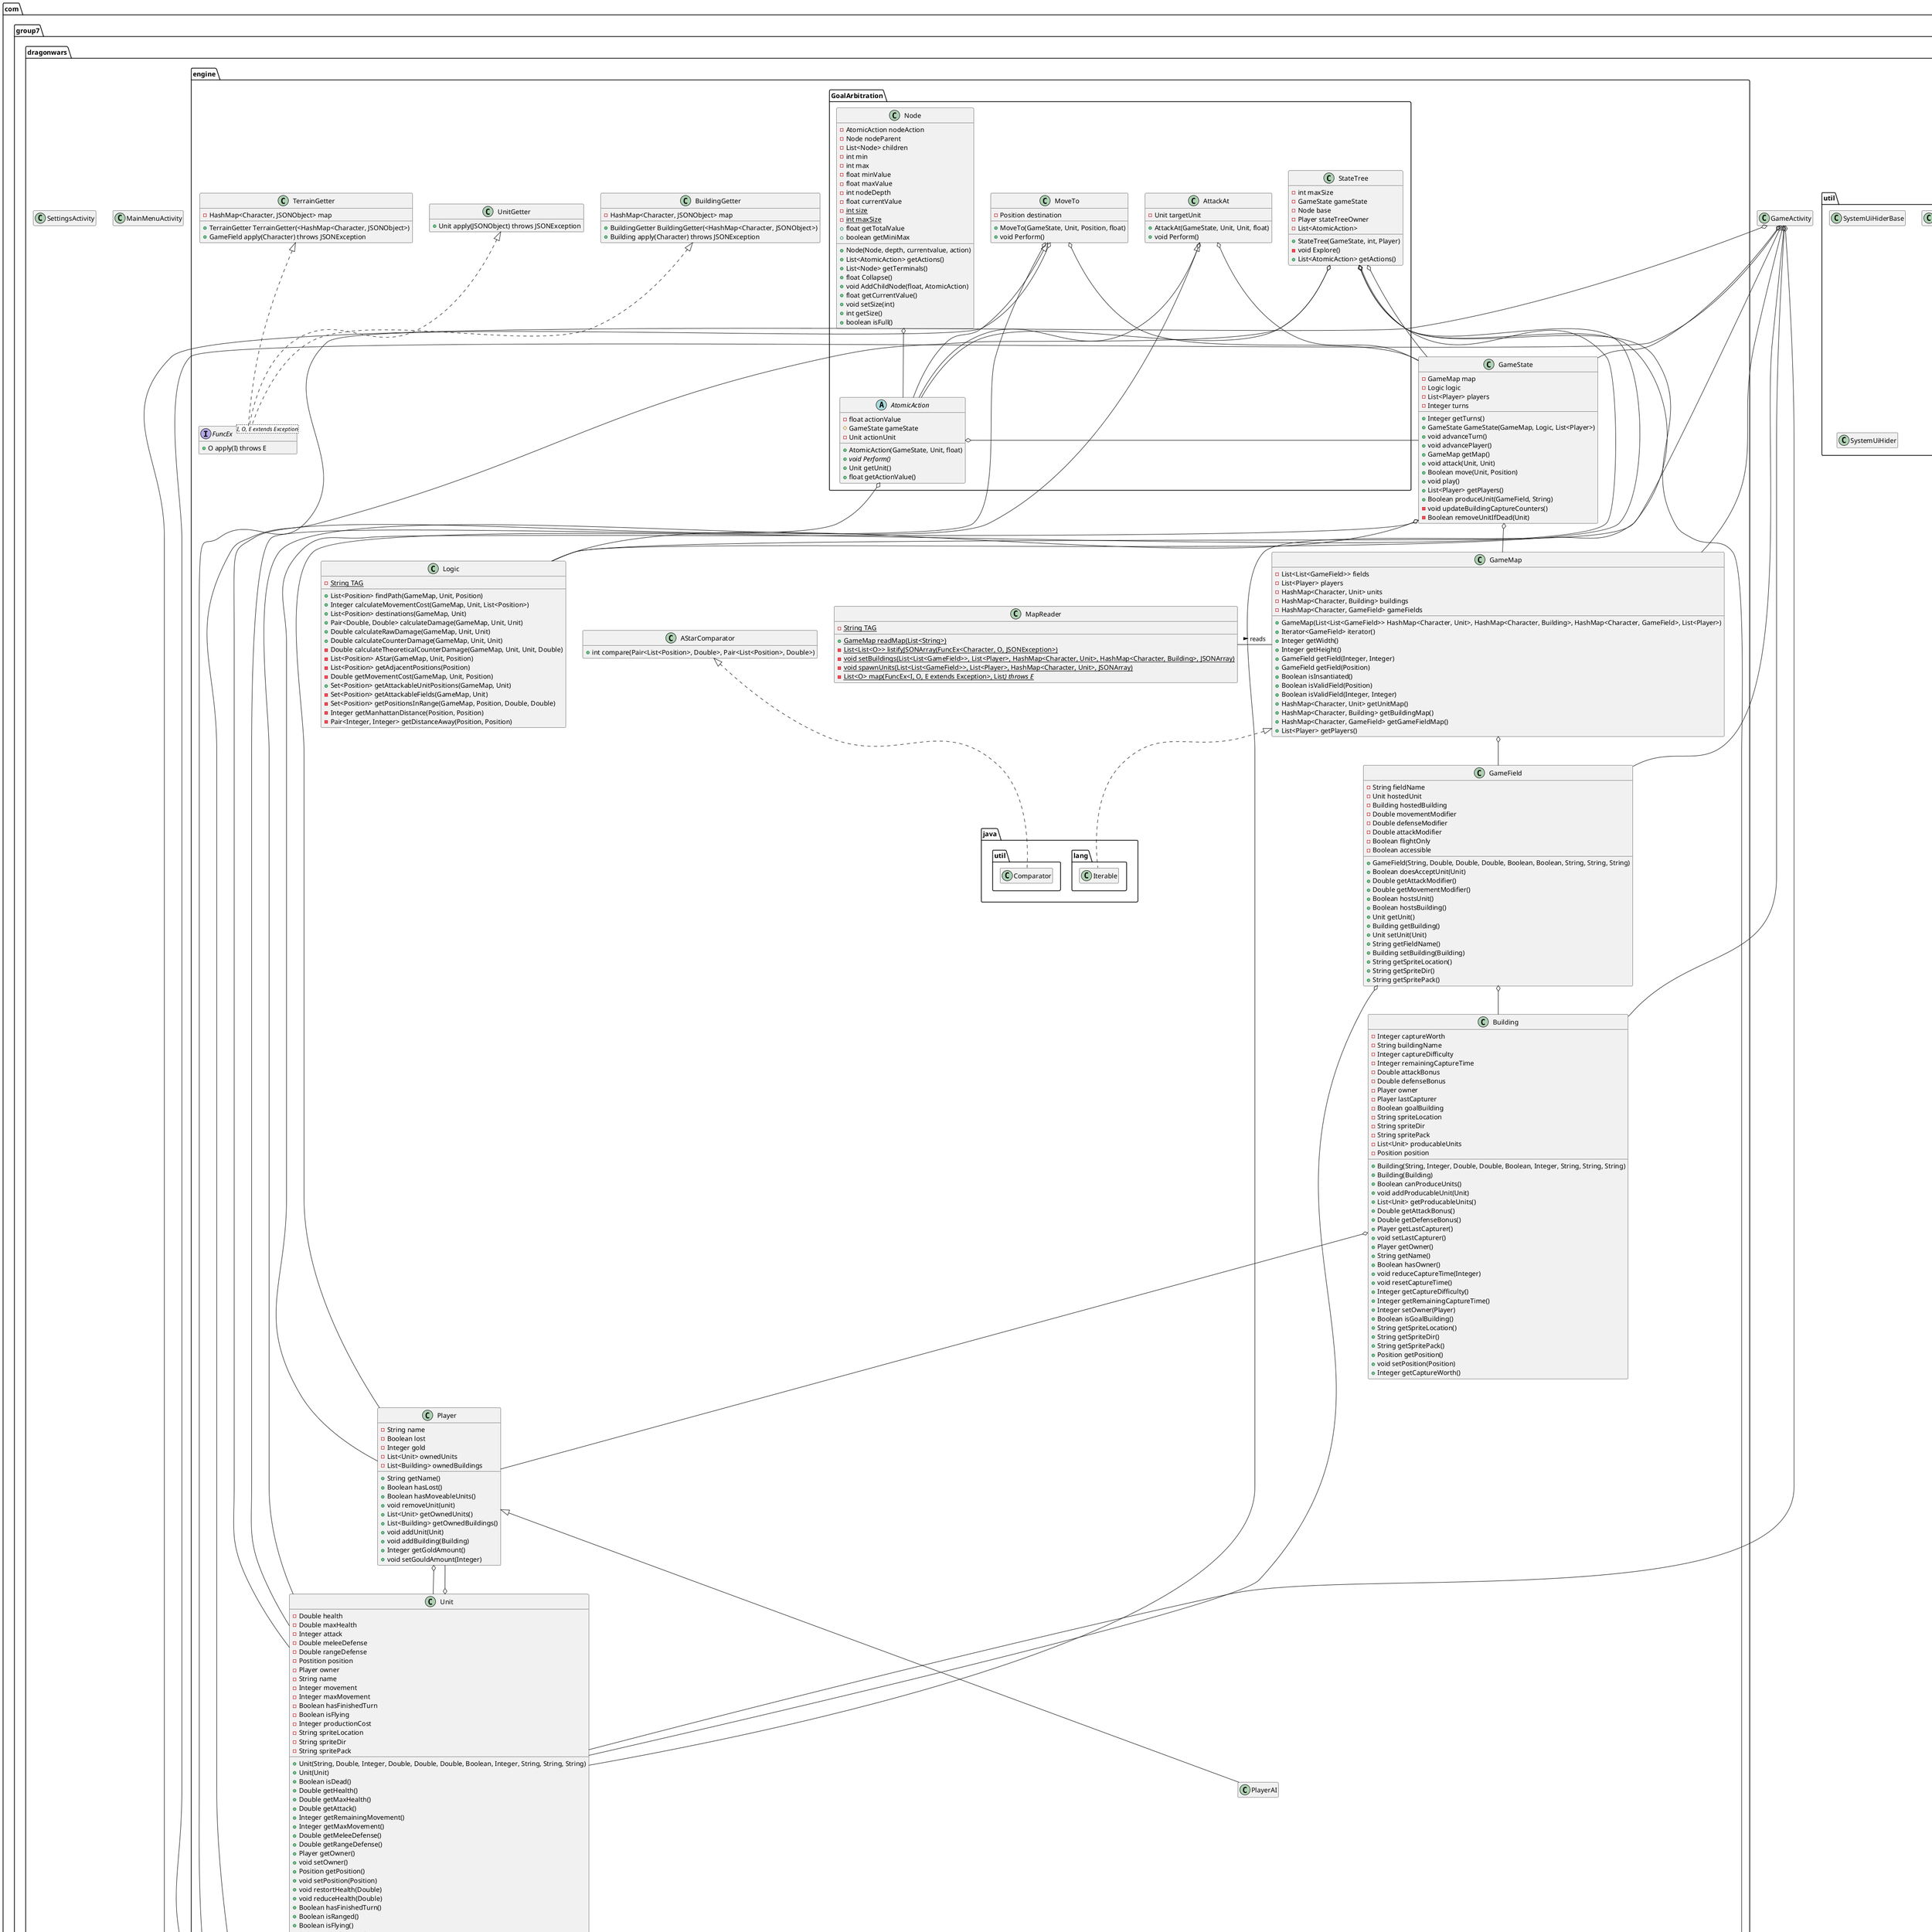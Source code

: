 @startuml

package com.group7.dragonwars {
      GameActivity o-- com.group7.dragonwars.engine.Logic
      GameActivity o-- com.group7.dragonwars.engine.GameMap
      GameActivity o-- com.group7.dragonwars.engine.GameState
      GameActivity o-- com.group7.dragonwars.engine.Position
      GameActivity o-- com.group7.dragonwars.engine.GameField
      GameActivity o-- com.group7.dragonwars.engine.Building
      GameActivity o-- com.group7.dragonwars.engine.Unit
      GameActivity o-- com.group7.dragonwars.engine.Pair
      class MainMenuActivity
      class SettingsActivity
}

package com.group7.dragonwars.util {
      class SystemUiHiderBase
      class SystemUiHiderHoneycomb
      class SystemUiHider
}

package com.group7.dragonwars.engine.GoalArbitration {
      AtomicAction o-- com.group7.dragonwars.engine.GameState
      AtomicAction o-- com.group7.dragonwars.engine.Unit
      AttackAt o-- com.group7.dragonwars.engine.GameState
      AttackAt o-- com.group7.dragonwars.engine.Unit
      AttackAt <|-- AtomicAction
      MoveTo o-- com.group7.dragonwars.engine.GameState
      MoveTo o-- com.group7.dragonwars.engine.Position
      MoveTo o-- com.group7.dragonwars.engine.Unit
      MoveTo <|-- AtomicAction      
      Node o-- AtomicAction
      StateTree o-- com.group7.dragonwars.engine.GameState
      StateTree o-- com.group7.dragonwars.engine.Logic
      StateTree o-- com.group7.dragonwars.engine.Pair
      StateTree o-- com.group7.dragonwars.engine.Player
      StateTree o-- com.group7.dragonwars.engine.Position
      StateTree o-- com.group7.dragonwars.engine.Unit
      StateTree o-- AtomicAction

      abstract class AtomicAction {
            -float actionValue
            #GameState gameState
            -Unit actionUnit
            +AtomicAction(GameState, Unit, float)
            +void Perform() {abstract}
            +Unit getUnit()
            +float getActionValue()
      }

      class AttackAt {
            -Unit targetUnit
            +AttackAt(GameState, Unit, Unit, float)
            +void Perform()
      }

      class MoveTo {
            -Position destination
            +MoveTo(GameState, Unit, Position, float)
            +void Perform()
      }

      class Node {
            -AtomicAction nodeAction
            -Node nodeParent
            -List<Node> children
            -int min
            -int max
            -float minValue
            -float maxValue
            -int nodeDepth
            -float currentValue
            -int size {static}
            -int maxSize {static}
            +Node(Node, depth, currentvalue, action)
            +List<AtomicAction> getActions()
            +List<Node> getTerminals()
            +float Collapse()
            +void AddChildNode(float, AtomicAction)
            +float getTotalValue
            +float getCurrentValue()
            +boolean getMiniMax
            +void setSize(int)
            +int getSize()
            +boolean isFull()
      }

      class StateTree {
            -int maxSize
            -GameState gameState
            -Node base
            -Player stateTreeOwner
            -List<AtomicAction>
            +StateTree(GameState, int, Player)
            -void Explore()
            +List<AtomicAction> getActions()
      }

      
}

package com.group7.dragonwars.engine {
      GameState o-- GameMap
      GameState o-- Logic
      GameState o-- Player
      Building o-- Player
      MapReader - GameMap : reads >
      GameMap o-- GameField
      GameMap <|.. java.lang.Iterable
      GameField o-- Building
      GameField o-- Unit
      Position o-- Pair
      Unit o-- Position
      Unit o-- Player
      Player o-- Unit
      Player <|-- PlayerAI
      Unit <|-- RangedUnit
      BuildingGetter <|.. FuncEx
      UnitGetter <|.. FuncEx
      TerrainGetter <|.. FuncEx
      AStarComparator <|.. java.util.Comparator

      class GameState {
            -GameMap map
            -Logic logic
            -List<Player> players
            -Integer turns
            +Integer getTurns()
            +GameState GameState(GameMap, Logic, List<Player>)
            +void advanceTurn()
            +void advancePlayer()
            +GameMap getMap()
            +void attack(Unit, Unit)
            +Boolean move(Unit, Position)
            +void play()
            +List<Player> getPlayers()
            +Boolean produceUnit(GameField, String)
            -void updateBuildingCaptureCounters()
            -Boolean removeUnitIfDead(Unit)
      }

      class GameMap {
            -List<List<GameField>> fields
            -List<Player> players
            -HashMap<Character, Unit> units
            -HashMap<Character, Building> buildings
            -HashMap<Character, GameField> gameFields
            +GameMap(List<List<GameField>> HashMap<Character, Unit>, HashMap<Character, Building>, HashMap<Character, GameField>, List<Player>)
            +Iterator<GameField> iterator()
            +Integer getWidth()
            +Integer getHeight()
            +GameField getField(Integer, Integer)
            +GameField getField(Position)
            +Boolean isInsantiated()
            +Boolean isValidField(Position)
            +Boolean isValidField(Integer, Integer)
            +HashMap<Character, Unit> getUnitMap()
            +HashMap<Character, Building> getBuildingMap()
            +HashMap<Character, GameField> getGameFieldMap()
            +List<Player> getPlayers()
      }


      class Position {
            -Pair<Integer, Integer> pair
            +Position(Integer, Integer)
            +Integer getX()
            +Integer getY()
      }

      class MapReader {
            -String TAG {static}
            +GameMap readMap(List<String>) {static}
            -List<List<O>> listifyJSONArray(FuncEx<Character, O, JSONException>) {static}
            -void setBuildings(List<List<GameField>>, List<Player>, HashMap<Character, Unit>, HashMap<Character, Building>, JSONArray) {static}
            -void spawnUnits(List<List<GameField>>, List<Player>, HashMap<Character, Unit>, JSONArray) {static}
            -List<O> map(FuncEx<I, O, E extends Exception>, List<I>) throws E {static}
            }

            class BuildingGetter {
            -HashMap<Character, JSONObject> map
            +BuildingGetter BuildingGetter(<HashMap<Character, JSONObject>)
            +Building apply(Character) throws JSONException
      }

      class TerrainGetter {
            -HashMap<Character, JSONObject> map
            +TerrainGetter TerrainGetter(<HashMap<Character, JSONObject>)
            +GameField apply(Character) throws JSONException
      }

      class UnitGetter {
            +Unit apply(JSONObject) throws JSONException
      }

      interface FuncEx<I, O, E extends Exception> {
            +O apply(I) throws E
      }

      class Pair {
            -L left
            -R right
            +Pair<L, R>
            +L getLeft()
            +R getRight()
      }

      class Unit {	 
            -Double health
            -Double maxHealth
            -Integer attack
            -Double meleeDefense
            -Double rangeDefense
            -Postition position
            -Player owner
            -String name
            -Integer movement
            -Integer maxMovement
            -Boolean hasFinishedTurn
            -Boolean isFlying
            -Integer productionCost
            -String spriteLocation
            -String spriteDir
            -String spritePack
            +Unit(String, Double, Integer, Double, Double, Double, Boolean, Integer, String, String, String)
            +Unit(Unit)
            +Boolean isDead()
            +Double getHealth()
            +Double getMaxHealth()
            +Double getAttack()
            +Integer getRemainingMovement()			 	 
            +Integer getMaxMovement()			 	 
            +Double getMeleeDefense()
            +Double getRangeDefense()
            +Player getOwner()
            +void setOwner()
            +Position getPosition()
            +void setPosition(Position)
            +void restortHealth(Double)
            +void reduceHealth(Double)
            +Boolean hasFinishedTurn()
            +Boolean isRanged()
            +Boolean isFlying()
            +String getSpriteLocation()
            +String getSpriteDir()
            +String getSpritePack()
            +String getUnitName()
            +Boolean reduceMovement(Integer)
            +Integer getProductionCost()
      }

      class RangedUnit {
            -Double minRange
            -Double maxRange
            +RangedUnit(String, Double, Integer, Double, Double, Double, Double, Double, Boolean, Integer, String, String, String)
            +Double getMinRange()
            +Double getMaxRange()
      }

      class Logic {
            -String TAG {static}
            +List<Position> findPath(GameMap, Unit, Position)
            +Integer calculateMovementCost(GameMap, Unit, List<Position>)
            +List<Position> destinations(GameMap, Unit)
            +Pair<Double, Double> calculateDamage(GameMap, Unit, Unit)
            +Double calculateRawDamage(GameMap, Unit, Unit)
            +Double calculateCounterDamage(GameMap, Unit, Unit)
            -Double calculateTheoreticalCounterDamage(GameMap, Unit, Unit, Double)
            -List<Position> AStar(GameMap, Unit, Position)
            -List<Position> getAdjacentPositions(Position)
            -Double getMovementCost(GameMap, Unit, Position)
            +Set<Position> getAttackableUnitPositions(GameMap, Unit)
            -Set<Position> getAttackableFields(GameMap, Unit)
            -Set<Position> getPositionsInRange(GameMap, Position, Double, Double)
            -Integer getManhattanDistance(Position, Position)
            -Pair<Integer, Integer> getDistanceAway(Position, Position)
      }

      class AStarComparator {
            +int compare(Pair<List<Position>, Double>, Pair<List<Position>, Double>)
      }

      class Player {
            -String name
            -Boolean lost
            -Integer gold
            -List<Unit> ownedUnits
            -List<Building> ownedBuildings
            +String getName()
            +Boolean hasLost()
            +Boolean hasMoveableUnits()
            +void removeUnit(unit)
            +List<Unit> getOwnedUnits()
            +List<Building> getOwnedBuildings()      
            +void addUnit(Unit)
            +void addBuilding(Building)
            +Integer getGoldAmount()
            +void setGouldAmount(Integer)
      }

      class PlayerAI {
      }

      class Building {
            -Integer captureWorth
            -String buildingName
            -Integer captureDifficulty
            -Integer remainingCaptureTime
            -Double attackBonus
            -Double defenseBonus
            -Player owner
            -Player lastCapturer
            -Boolean goalBuilding
            -String spriteLocation
            -String spriteDir
            -String spritePack
            -List<Unit> producableUnits
            -Position position
            +Building(String, Integer, Double, Double, Boolean, Integer, String, String, String)
            +Building(Building)
            +Boolean canProduceUnits()
            +void addProducableUnit(Unit)
            +List<Unit> getProducableUnits()
            +Double getAttackBonus()
            +Double getDefenseBonus()
            +Player getLastCapturer()
            +void setLastCapturer()
            +Player getOwner()
            +String getName()
            +Boolean hasOwner()
            +void reduceCaptureTime(Integer)
            +void resetCaptureTime()
            +Integer getCaptureDifficulty()
            +Integer getRemainingCaptureTime()
            +Integer setOwner(Player)
            +Boolean isGoalBuilding()
            +String getSpriteLocation()
            +String getSpriteDir()
            +String getSpritePack()
            +Position getPosition()
            +void setPosition(Position)
            +Integer getCaptureWorth()
      }

      class GameField {
            -String fieldName
            -Unit hostedUnit
            -Building hostedBuilding
            -Double movementModifier
            -Double defenseModifier
            -Double attackModifier
            -Boolean flightOnly
            -Boolean accessible
            +GameField(String, Double, Double, Double, Boolean, Boolean, String, String, String)
            +Boolean doesAcceptUnit(Unit)
            +Double getAttackModifier()
            +Double getMovementModifier()
            +Boolean hostsUnit()
            +Boolean hostsBuilding()
            +Unit getUnit()
            +Building getBuilding()
            +Unit setUnit(Unit)
            +String getFieldName()
            +Building setBuilding(Building)
            +String getSpriteLocation()
            +String getSpriteDir()
            +String getSpritePack()
      }

}

namespace java.util #DDDDDD {
      interface Comparator<T> {
            +int compare(T, T)
      }
}


namespace java.lang #DDDDDD {
      interface Iterable<T> {
            +Iterator<T> iterator()
      }	    
}


hide empty members

@enduml